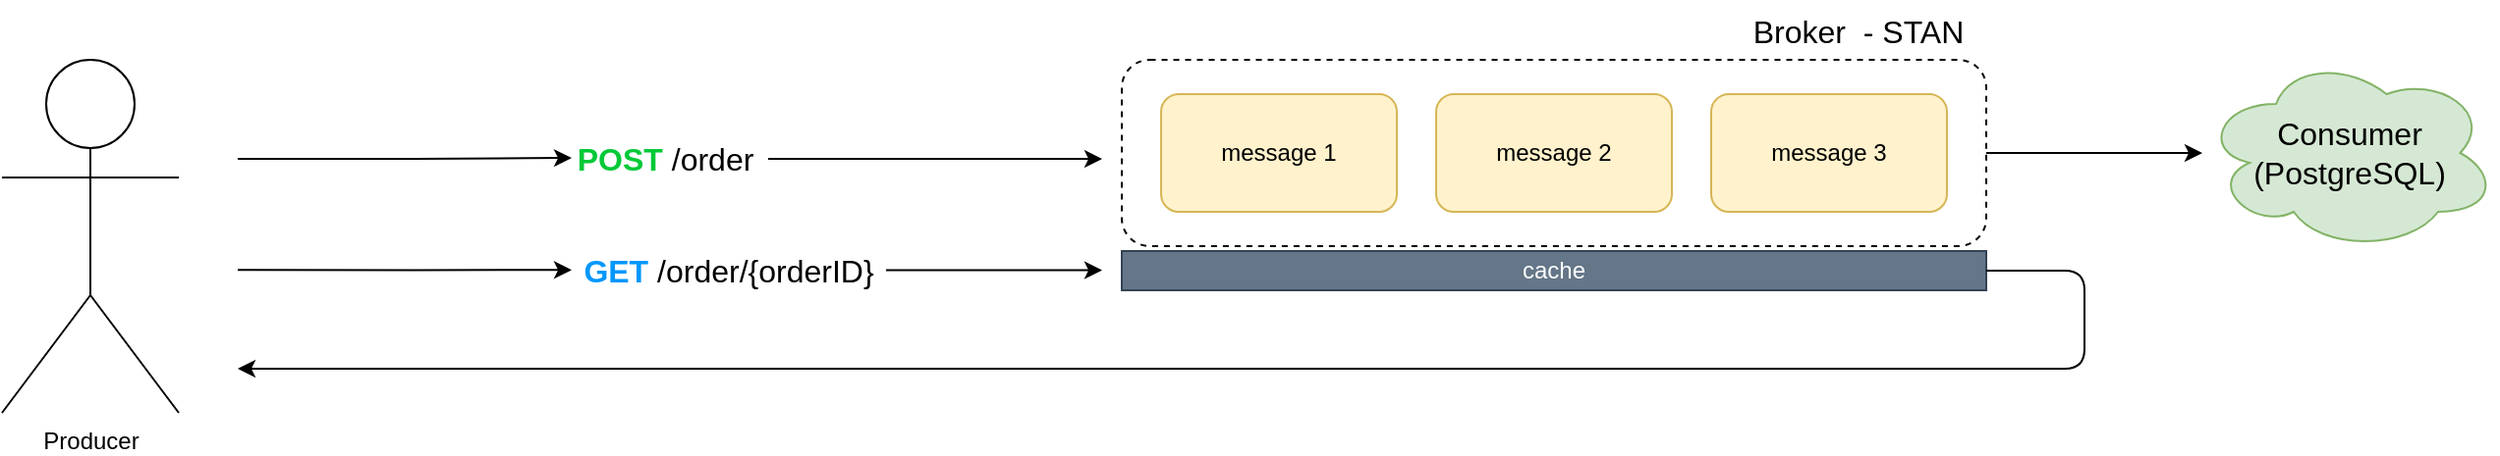 <mxfile version="22.1.2" type="device">
  <diagram name="Page-1" id="lR3VcSXz05wh4oBxWrqb">
    <mxGraphModel dx="2520" dy="1003" grid="1" gridSize="10" guides="1" tooltips="1" connect="1" arrows="1" fold="1" page="1" pageScale="1" pageWidth="850" pageHeight="1100" math="0" shadow="0">
      <root>
        <mxCell id="0" />
        <mxCell id="1" parent="0" />
        <mxCell id="lC5XWeiumiPFc2zz-Pa6-24" style="edgeStyle=orthogonalEdgeStyle;rounded=0;orthogonalLoop=1;jettySize=auto;html=1;entryX=0;entryY=0.5;entryDx=0;entryDy=0;" edge="1" parent="1" target="lC5XWeiumiPFc2zz-Pa6-7">
          <mxGeometry relative="1" as="geometry">
            <mxPoint x="-590" y="223" as="sourcePoint" />
            <Array as="points">
              <mxPoint x="-500" y="222.5" />
              <mxPoint x="-500" y="222.5" />
            </Array>
          </mxGeometry>
        </mxCell>
        <mxCell id="lC5XWeiumiPFc2zz-Pa6-7" value="&lt;font style=&quot;font-size: 16px;&quot;&gt;&lt;font style=&quot;font-weight: bold; font-size: 16px;&quot; color=&quot;#02c937&quot;&gt;POST&amp;nbsp;&lt;/font&gt;/order&amp;nbsp;&lt;/font&gt;" style="text;html=1;strokeColor=none;fillColor=none;align=center;verticalAlign=middle;whiteSpace=wrap;rounded=0;" vertex="1" parent="1">
          <mxGeometry x="-420" y="207.5" width="100" height="30" as="geometry" />
        </mxCell>
        <mxCell id="lC5XWeiumiPFc2zz-Pa6-37" style="edgeStyle=orthogonalEdgeStyle;rounded=0;orthogonalLoop=1;jettySize=auto;html=1;" edge="1" parent="1">
          <mxGeometry relative="1" as="geometry">
            <mxPoint x="-150" y="279.76" as="targetPoint" />
            <mxPoint x="-260" y="279.76" as="sourcePoint" />
            <Array as="points">
              <mxPoint x="-160" y="279.76" />
              <mxPoint x="-160" y="279.76" />
            </Array>
          </mxGeometry>
        </mxCell>
        <mxCell id="lC5XWeiumiPFc2zz-Pa6-8" value="&lt;font style=&quot;font-size: 16px;&quot;&gt;&lt;font color=&quot;#0097fc&quot; style=&quot;font-weight: bold; font-size: 16px;&quot;&gt;GET&lt;/font&gt;&lt;font style=&quot;font-weight: bold; font-size: 16px;&quot; color=&quot;#02c937&quot;&gt;&amp;nbsp;&lt;/font&gt;/order/{orderID}&lt;/font&gt;" style="text;html=1;strokeColor=none;fillColor=none;align=center;verticalAlign=middle;whiteSpace=wrap;rounded=0;" vertex="1" parent="1">
          <mxGeometry x="-420" y="265" width="160" height="30" as="geometry" />
        </mxCell>
        <mxCell id="lC5XWeiumiPFc2zz-Pa6-10" value="message 1" style="rounded=1;whiteSpace=wrap;html=1;fillColor=#fff2cc;strokeColor=#d6b656;" vertex="1" parent="1">
          <mxGeometry x="-120" y="190" width="120" height="60" as="geometry" />
        </mxCell>
        <mxCell id="lC5XWeiumiPFc2zz-Pa6-11" value="message 2" style="rounded=1;whiteSpace=wrap;html=1;fillColor=#fff2cc;strokeColor=#d6b656;" vertex="1" parent="1">
          <mxGeometry x="20" y="190" width="120" height="60" as="geometry" />
        </mxCell>
        <mxCell id="lC5XWeiumiPFc2zz-Pa6-12" value="message 3" style="rounded=1;whiteSpace=wrap;html=1;fillColor=#fff2cc;strokeColor=#d6b656;" vertex="1" parent="1">
          <mxGeometry x="160" y="190" width="120" height="60" as="geometry" />
        </mxCell>
        <mxCell id="lC5XWeiumiPFc2zz-Pa6-18" value="&lt;font style=&quot;font-size: 16px;&quot;&gt;Broker&amp;nbsp; - STAN&lt;/font&gt;" style="text;strokeColor=none;fillColor=none;align=center;verticalAlign=middle;spacingLeft=4;spacingRight=4;overflow=hidden;points=[[0,0.5],[1,0.5]];portConstraint=eastwest;rotatable=0;whiteSpace=wrap;html=1;" vertex="1" parent="1">
          <mxGeometry x="170" y="142.5" width="130" height="30" as="geometry" />
        </mxCell>
        <mxCell id="lC5XWeiumiPFc2zz-Pa6-29" style="edgeStyle=orthogonalEdgeStyle;rounded=0;orthogonalLoop=1;jettySize=auto;html=1;" edge="1" parent="1" source="lC5XWeiumiPFc2zz-Pa6-27" target="lC5XWeiumiPFc2zz-Pa6-28">
          <mxGeometry relative="1" as="geometry" />
        </mxCell>
        <mxCell id="lC5XWeiumiPFc2zz-Pa6-27" value="" style="rounded=1;whiteSpace=wrap;html=1;glass=0;fillColor=none;dashed=1;" vertex="1" parent="1">
          <mxGeometry x="-140" y="172.5" width="440" height="95" as="geometry" />
        </mxCell>
        <mxCell id="lC5XWeiumiPFc2zz-Pa6-28" value="&lt;font style=&quot;font-size: 16px;&quot;&gt;Consumer&lt;br&gt;(PostgreSQL)&lt;/font&gt;" style="ellipse;shape=cloud;whiteSpace=wrap;html=1;fillColor=#d5e8d4;strokeColor=#82b366;" vertex="1" parent="1">
          <mxGeometry x="410" y="170" width="150" height="100" as="geometry" />
        </mxCell>
        <mxCell id="lC5XWeiumiPFc2zz-Pa6-30" value="Producer" style="shape=umlActor;verticalLabelPosition=bottom;verticalAlign=top;html=1;outlineConnect=0;" vertex="1" parent="1">
          <mxGeometry x="-710" y="172.5" width="90" height="180" as="geometry" />
        </mxCell>
        <mxCell id="lC5XWeiumiPFc2zz-Pa6-34" style="edgeStyle=orthogonalEdgeStyle;rounded=0;orthogonalLoop=1;jettySize=auto;html=1;" edge="1" parent="1">
          <mxGeometry relative="1" as="geometry">
            <mxPoint x="-320" y="223" as="sourcePoint" />
            <mxPoint x="-150" y="223" as="targetPoint" />
          </mxGeometry>
        </mxCell>
        <mxCell id="lC5XWeiumiPFc2zz-Pa6-36" style="edgeStyle=orthogonalEdgeStyle;rounded=0;orthogonalLoop=1;jettySize=auto;html=1;entryX=0;entryY=0.5;entryDx=0;entryDy=0;" edge="1" parent="1">
          <mxGeometry relative="1" as="geometry">
            <mxPoint x="-590" y="279.66" as="sourcePoint" />
            <mxPoint x="-420" y="279.66" as="targetPoint" />
            <Array as="points">
              <mxPoint x="-500" y="279.16" />
              <mxPoint x="-500" y="279.16" />
            </Array>
          </mxGeometry>
        </mxCell>
        <mxCell id="lC5XWeiumiPFc2zz-Pa6-38" value="cache" style="rounded=0;whiteSpace=wrap;html=1;fillColor=#647687;fontColor=#ffffff;strokeColor=#314354;" vertex="1" parent="1">
          <mxGeometry x="-140" y="270" width="440" height="20" as="geometry" />
        </mxCell>
        <mxCell id="lC5XWeiumiPFc2zz-Pa6-39" value="" style="endArrow=classic;html=1;rounded=1;exitX=1;exitY=0.5;exitDx=0;exitDy=0;" edge="1" parent="1">
          <mxGeometry width="50" height="50" relative="1" as="geometry">
            <mxPoint x="300.0" y="280" as="sourcePoint" />
            <mxPoint x="-590" y="330" as="targetPoint" />
            <Array as="points">
              <mxPoint x="350" y="280" />
              <mxPoint x="350" y="330" />
            </Array>
          </mxGeometry>
        </mxCell>
      </root>
    </mxGraphModel>
  </diagram>
</mxfile>
